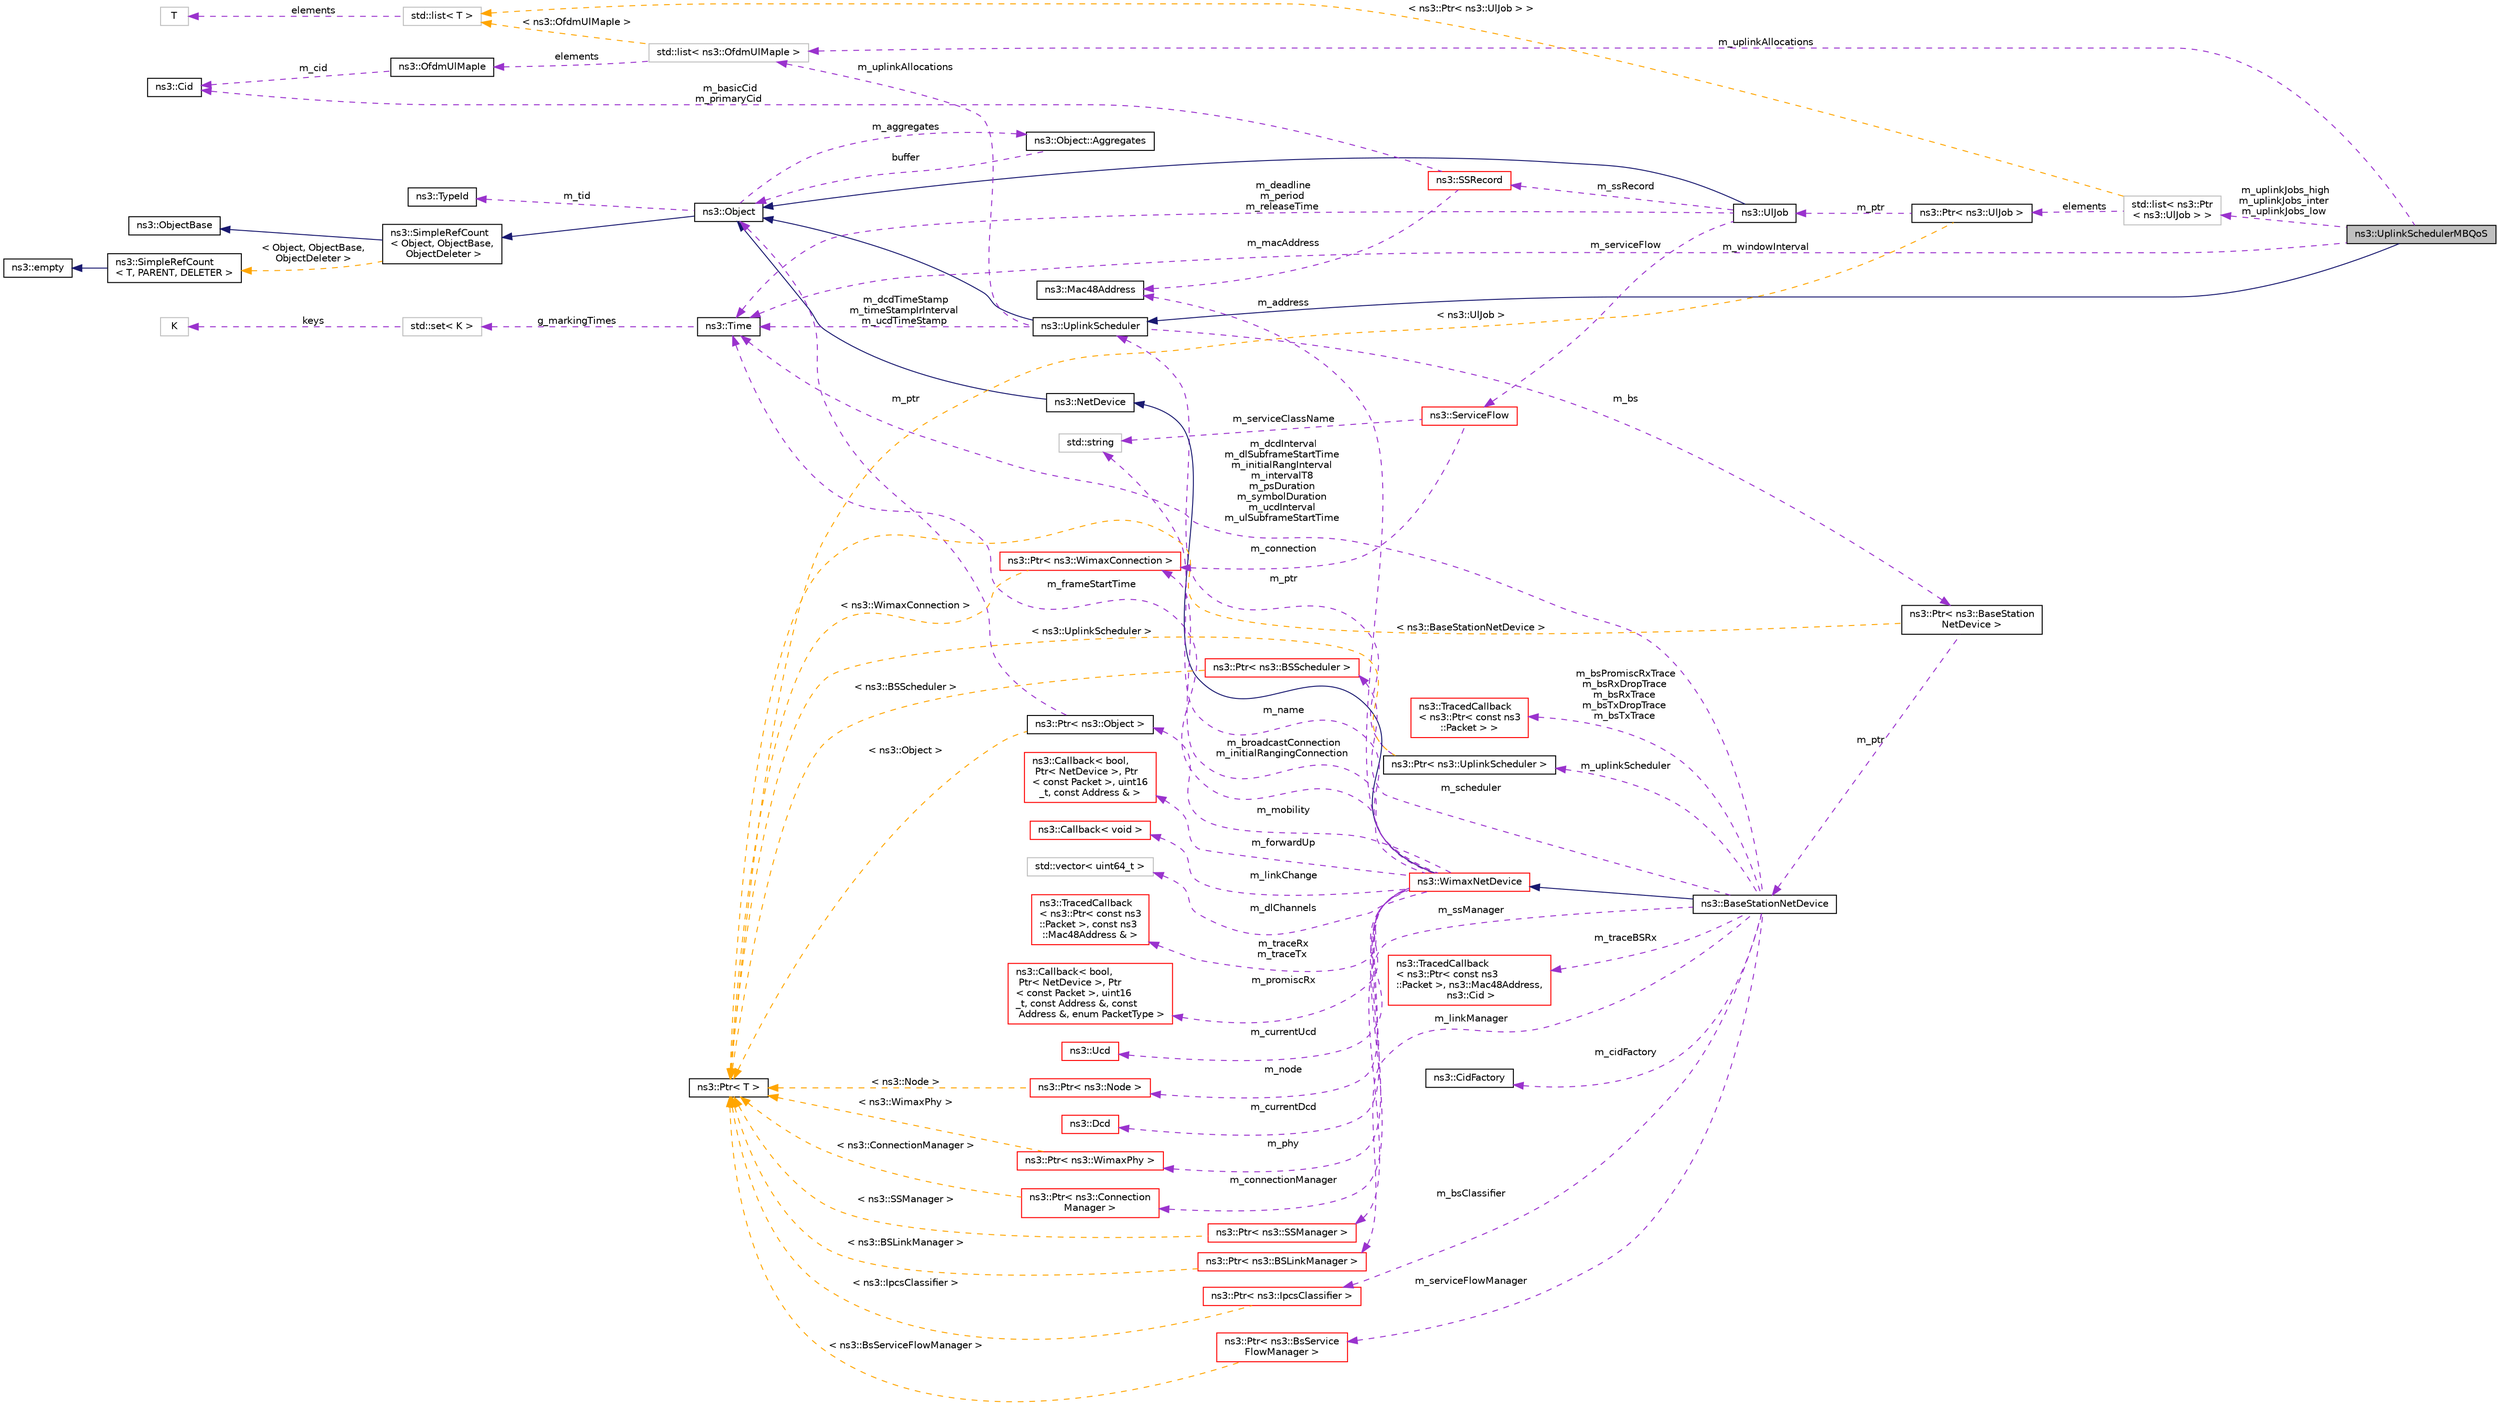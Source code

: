 digraph "ns3::UplinkSchedulerMBQoS"
{
 // LATEX_PDF_SIZE
  edge [fontname="Helvetica",fontsize="10",labelfontname="Helvetica",labelfontsize="10"];
  node [fontname="Helvetica",fontsize="10",shape=record];
  rankdir="LR";
  Node1 [label="ns3::UplinkSchedulerMBQoS",height=0.2,width=0.4,color="black", fillcolor="grey75", style="filled", fontcolor="black",tooltip="This class implements a Migration-based Quality of Service uplink scheduler(MBQoS)."];
  Node2 -> Node1 [dir="back",color="midnightblue",fontsize="10",style="solid",fontname="Helvetica"];
  Node2 [label="ns3::UplinkScheduler",height=0.2,width=0.4,color="black", fillcolor="white", style="filled",URL="$classns3_1_1_uplink_scheduler.html",tooltip="Virtual class for uplink scheduler."];
  Node3 -> Node2 [dir="back",color="midnightblue",fontsize="10",style="solid",fontname="Helvetica"];
  Node3 [label="ns3::Object",height=0.2,width=0.4,color="black", fillcolor="white", style="filled",URL="$classns3_1_1_object.html",tooltip="A base class which provides memory management and object aggregation."];
  Node4 -> Node3 [dir="back",color="midnightblue",fontsize="10",style="solid",fontname="Helvetica"];
  Node4 [label="ns3::SimpleRefCount\l\< Object, ObjectBase,\l ObjectDeleter \>",height=0.2,width=0.4,color="black", fillcolor="white", style="filled",URL="$classns3_1_1_simple_ref_count.html",tooltip=" "];
  Node5 -> Node4 [dir="back",color="midnightblue",fontsize="10",style="solid",fontname="Helvetica"];
  Node5 [label="ns3::ObjectBase",height=0.2,width=0.4,color="black", fillcolor="white", style="filled",URL="$classns3_1_1_object_base.html",tooltip="Anchor the ns-3 type and attribute system."];
  Node6 -> Node4 [dir="back",color="orange",fontsize="10",style="dashed",label=" \< Object, ObjectBase,\l ObjectDeleter \>" ,fontname="Helvetica"];
  Node6 [label="ns3::SimpleRefCount\l\< T, PARENT, DELETER \>",height=0.2,width=0.4,color="black", fillcolor="white", style="filled",URL="$classns3_1_1_simple_ref_count.html",tooltip="A template-based reference counting class."];
  Node7 -> Node6 [dir="back",color="midnightblue",fontsize="10",style="solid",fontname="Helvetica"];
  Node7 [label="ns3::empty",height=0.2,width=0.4,color="black", fillcolor="white", style="filled",URL="$classns3_1_1empty.html",tooltip="make Callback use a separate empty type"];
  Node8 -> Node3 [dir="back",color="darkorchid3",fontsize="10",style="dashed",label=" m_tid" ,fontname="Helvetica"];
  Node8 [label="ns3::TypeId",height=0.2,width=0.4,color="black", fillcolor="white", style="filled",URL="$classns3_1_1_type_id.html",tooltip="a unique identifier for an interface."];
  Node9 -> Node3 [dir="back",color="darkorchid3",fontsize="10",style="dashed",label=" m_aggregates" ,fontname="Helvetica"];
  Node9 [label="ns3::Object::Aggregates",height=0.2,width=0.4,color="black", fillcolor="white", style="filled",URL="$structns3_1_1_object_1_1_aggregates.html",tooltip="The list of Objects aggregated to this one."];
  Node3 -> Node9 [dir="back",color="darkorchid3",fontsize="10",style="dashed",label=" buffer" ,fontname="Helvetica"];
  Node10 -> Node2 [dir="back",color="darkorchid3",fontsize="10",style="dashed",label=" m_dcdTimeStamp\nm_timeStampIrInterval\nm_ucdTimeStamp" ,fontname="Helvetica"];
  Node10 [label="ns3::Time",height=0.2,width=0.4,color="black", fillcolor="white", style="filled",URL="$classns3_1_1_time.html",tooltip="Simulation virtual time values and global simulation resolution."];
  Node11 -> Node10 [dir="back",color="darkorchid3",fontsize="10",style="dashed",label=" g_markingTimes" ,fontname="Helvetica"];
  Node11 [label="std::set\< K \>",height=0.2,width=0.4,color="grey75", fillcolor="white", style="filled",tooltip=" "];
  Node12 -> Node11 [dir="back",color="darkorchid3",fontsize="10",style="dashed",label=" keys" ,fontname="Helvetica"];
  Node12 [label="K",height=0.2,width=0.4,color="grey75", fillcolor="white", style="filled",tooltip=" "];
  Node13 -> Node2 [dir="back",color="darkorchid3",fontsize="10",style="dashed",label=" m_bs" ,fontname="Helvetica"];
  Node13 [label="ns3::Ptr\< ns3::BaseStation\lNetDevice \>",height=0.2,width=0.4,color="black", fillcolor="white", style="filled",URL="$classns3_1_1_ptr.html",tooltip=" "];
  Node14 -> Node13 [dir="back",color="darkorchid3",fontsize="10",style="dashed",label=" m_ptr" ,fontname="Helvetica"];
  Node14 [label="ns3::BaseStationNetDevice",height=0.2,width=0.4,color="black", fillcolor="white", style="filled",URL="$classns3_1_1_base_station_net_device.html",tooltip=" "];
  Node15 -> Node14 [dir="back",color="midnightblue",fontsize="10",style="solid",fontname="Helvetica"];
  Node15 [label="ns3::WimaxNetDevice",height=0.2,width=0.4,color="red", fillcolor="white", style="filled",URL="$classns3_1_1_wimax_net_device.html",tooltip="Hold together all WiMAX-related objects in a NetDevice."];
  Node16 -> Node15 [dir="back",color="midnightblue",fontsize="10",style="solid",fontname="Helvetica"];
  Node16 [label="ns3::NetDevice",height=0.2,width=0.4,color="black", fillcolor="white", style="filled",URL="$classns3_1_1_net_device.html",tooltip="Network layer to device interface."];
  Node3 -> Node16 [dir="back",color="midnightblue",fontsize="10",style="solid",fontname="Helvetica"];
  Node17 -> Node15 [dir="back",color="darkorchid3",fontsize="10",style="dashed",label=" m_address" ,fontname="Helvetica"];
  Node17 [label="ns3::Mac48Address",height=0.2,width=0.4,color="black", fillcolor="white", style="filled",URL="$classns3_1_1_mac48_address.html",tooltip="an EUI-48 address"];
  Node18 -> Node15 [dir="back",color="darkorchid3",fontsize="10",style="dashed",label=" m_broadcastConnection\nm_initialRangingConnection" ,fontname="Helvetica"];
  Node18 [label="ns3::Ptr\< ns3::WimaxConnection \>",height=0.2,width=0.4,color="red", fillcolor="white", style="filled",URL="$classns3_1_1_ptr.html",tooltip=" "];
  Node48 -> Node18 [dir="back",color="orange",fontsize="10",style="dashed",label=" \< ns3::WimaxConnection \>" ,fontname="Helvetica"];
  Node48 [label="ns3::Ptr\< T \>",height=0.2,width=0.4,color="black", fillcolor="white", style="filled",URL="$classns3_1_1_ptr.html",tooltip="Smart pointer class similar to boost::intrusive_ptr."];
  Node74 -> Node15 [dir="back",color="darkorchid3",fontsize="10",style="dashed",label=" m_promiscRx" ,fontname="Helvetica"];
  Node74 [label="ns3::Callback\< bool,\l Ptr\< NetDevice \>, Ptr\l\< const Packet \>, uint16\l_t, const Address &, const\l Address &, enum PacketType \>",height=0.2,width=0.4,color="red", fillcolor="white", style="filled",URL="$classns3_1_1_callback.html",tooltip=" "];
  Node75 -> Node15 [dir="back",color="darkorchid3",fontsize="10",style="dashed",label=" m_connectionManager" ,fontname="Helvetica"];
  Node75 [label="ns3::Ptr\< ns3::Connection\lManager \>",height=0.2,width=0.4,color="red", fillcolor="white", style="filled",URL="$classns3_1_1_ptr.html",tooltip=" "];
  Node48 -> Node75 [dir="back",color="orange",fontsize="10",style="dashed",label=" \< ns3::ConnectionManager \>" ,fontname="Helvetica"];
  Node79 -> Node15 [dir="back",color="darkorchid3",fontsize="10",style="dashed",label=" m_currentUcd" ,fontname="Helvetica"];
  Node79 [label="ns3::Ucd",height=0.2,width=0.4,color="red", fillcolor="white", style="filled",URL="$classns3_1_1_ucd.html",tooltip="This class implements the UCD message as described by \"IEEE Standard for Local and metropolitan area ..."];
  Node84 -> Node15 [dir="back",color="darkorchid3",fontsize="10",style="dashed",label=" m_currentDcd" ,fontname="Helvetica"];
  Node84 [label="ns3::Dcd",height=0.2,width=0.4,color="red", fillcolor="white", style="filled",URL="$classns3_1_1_dcd.html",tooltip="This class implements Downlink channel descriptor as described by \"IEEE Standard for Local and metrop..."];
  Node89 -> Node15 [dir="back",color="darkorchid3",fontsize="10",style="dashed",label=" m_node" ,fontname="Helvetica"];
  Node89 [label="ns3::Ptr\< ns3::Node \>",height=0.2,width=0.4,color="red", fillcolor="white", style="filled",URL="$classns3_1_1_ptr.html",tooltip=" "];
  Node48 -> Node89 [dir="back",color="orange",fontsize="10",style="dashed",label=" \< ns3::Node \>" ,fontname="Helvetica"];
  Node111 -> Node15 [dir="back",color="darkorchid3",fontsize="10",style="dashed",label=" m_forwardUp" ,fontname="Helvetica"];
  Node111 [label="ns3::Callback\< bool,\l Ptr\< NetDevice \>, Ptr\l\< const Packet \>, uint16\l_t, const Address & \>",height=0.2,width=0.4,color="red", fillcolor="white", style="filled",URL="$classns3_1_1_callback.html",tooltip=" "];
  Node10 -> Node15 [dir="back",color="darkorchid3",fontsize="10",style="dashed",label=" m_frameStartTime" ,fontname="Helvetica"];
  Node112 -> Node15 [dir="back",color="darkorchid3",fontsize="10",style="dashed",label=" m_linkChange" ,fontname="Helvetica"];
  Node112 [label="ns3::Callback\< void \>",height=0.2,width=0.4,color="red", fillcolor="white", style="filled",URL="$classns3_1_1_callback.html",tooltip=" "];
  Node113 -> Node15 [dir="back",color="darkorchid3",fontsize="10",style="dashed",label=" m_dlChannels" ,fontname="Helvetica"];
  Node113 [label="std::vector\< uint64_t \>",height=0.2,width=0.4,color="grey75", fillcolor="white", style="filled",tooltip=" "];
  Node22 -> Node15 [dir="back",color="darkorchid3",fontsize="10",style="dashed",label=" m_name" ,fontname="Helvetica"];
  Node22 [label="std::string",height=0.2,width=0.4,color="grey75", fillcolor="white", style="filled",tooltip=" "];
  Node114 -> Node15 [dir="back",color="darkorchid3",fontsize="10",style="dashed",label=" m_phy" ,fontname="Helvetica"];
  Node114 [label="ns3::Ptr\< ns3::WimaxPhy \>",height=0.2,width=0.4,color="red", fillcolor="white", style="filled",URL="$classns3_1_1_ptr.html",tooltip=" "];
  Node48 -> Node114 [dir="back",color="orange",fontsize="10",style="dashed",label=" \< ns3::WimaxPhy \>" ,fontname="Helvetica"];
  Node123 -> Node15 [dir="back",color="darkorchid3",fontsize="10",style="dashed",label=" m_traceRx\nm_traceTx" ,fontname="Helvetica"];
  Node123 [label="ns3::TracedCallback\l\< ns3::Ptr\< const ns3\l::Packet \>, const ns3\l::Mac48Address & \>",height=0.2,width=0.4,color="red", fillcolor="white", style="filled",URL="$classns3_1_1_traced_callback.html",tooltip=" "];
  Node122 -> Node15 [dir="back",color="darkorchid3",fontsize="10",style="dashed",label=" m_mobility" ,fontname="Helvetica"];
  Node122 [label="ns3::Ptr\< ns3::Object \>",height=0.2,width=0.4,color="black", fillcolor="white", style="filled",URL="$classns3_1_1_ptr.html",tooltip=" "];
  Node3 -> Node122 [dir="back",color="darkorchid3",fontsize="10",style="dashed",label=" m_ptr" ,fontname="Helvetica"];
  Node48 -> Node122 [dir="back",color="orange",fontsize="10",style="dashed",label=" \< ns3::Object \>" ,fontname="Helvetica"];
  Node40 -> Node14 [dir="back",color="darkorchid3",fontsize="10",style="dashed",label=" m_bsPromiscRxTrace\nm_bsRxDropTrace\nm_bsRxTrace\nm_bsTxDropTrace\nm_bsTxTrace" ,fontname="Helvetica"];
  Node40 [label="ns3::TracedCallback\l\< ns3::Ptr\< const ns3\l::Packet \> \>",height=0.2,width=0.4,color="red", fillcolor="white", style="filled",URL="$classns3_1_1_traced_callback.html",tooltip=" "];
  Node128 -> Node14 [dir="back",color="darkorchid3",fontsize="10",style="dashed",label=" m_scheduler" ,fontname="Helvetica"];
  Node128 [label="ns3::Ptr\< ns3::BSScheduler \>",height=0.2,width=0.4,color="red", fillcolor="white", style="filled",URL="$classns3_1_1_ptr.html",tooltip=" "];
  Node48 -> Node128 [dir="back",color="orange",fontsize="10",style="dashed",label=" \< ns3::BSScheduler \>" ,fontname="Helvetica"];
  Node131 -> Node14 [dir="back",color="darkorchid3",fontsize="10",style="dashed",label=" m_linkManager" ,fontname="Helvetica"];
  Node131 [label="ns3::Ptr\< ns3::BSLinkManager \>",height=0.2,width=0.4,color="red", fillcolor="white", style="filled",URL="$classns3_1_1_ptr.html",tooltip=" "];
  Node48 -> Node131 [dir="back",color="orange",fontsize="10",style="dashed",label=" \< ns3::BSLinkManager \>" ,fontname="Helvetica"];
  Node133 -> Node14 [dir="back",color="darkorchid3",fontsize="10",style="dashed",label=" m_bsClassifier" ,fontname="Helvetica"];
  Node133 [label="ns3::Ptr\< ns3::IpcsClassifier \>",height=0.2,width=0.4,color="red", fillcolor="white", style="filled",URL="$classns3_1_1_ptr.html",tooltip=" "];
  Node48 -> Node133 [dir="back",color="orange",fontsize="10",style="dashed",label=" \< ns3::IpcsClassifier \>" ,fontname="Helvetica"];
  Node135 -> Node14 [dir="back",color="darkorchid3",fontsize="10",style="dashed",label=" m_uplinkScheduler" ,fontname="Helvetica"];
  Node135 [label="ns3::Ptr\< ns3::UplinkScheduler \>",height=0.2,width=0.4,color="black", fillcolor="white", style="filled",URL="$classns3_1_1_ptr.html",tooltip=" "];
  Node2 -> Node135 [dir="back",color="darkorchid3",fontsize="10",style="dashed",label=" m_ptr" ,fontname="Helvetica"];
  Node48 -> Node135 [dir="back",color="orange",fontsize="10",style="dashed",label=" \< ns3::UplinkScheduler \>" ,fontname="Helvetica"];
  Node136 -> Node14 [dir="back",color="darkorchid3",fontsize="10",style="dashed",label=" m_serviceFlowManager" ,fontname="Helvetica"];
  Node136 [label="ns3::Ptr\< ns3::BsService\lFlowManager \>",height=0.2,width=0.4,color="red", fillcolor="white", style="filled",URL="$classns3_1_1_ptr.html",tooltip=" "];
  Node48 -> Node136 [dir="back",color="orange",fontsize="10",style="dashed",label=" \< ns3::BsServiceFlowManager \>" ,fontname="Helvetica"];
  Node10 -> Node14 [dir="back",color="darkorchid3",fontsize="10",style="dashed",label=" m_dcdInterval\nm_dlSubframeStartTime\nm_initialRangInterval\nm_intervalT8\nm_psDuration\nm_symbolDuration\nm_ucdInterval\nm_ulSubframeStartTime" ,fontname="Helvetica"];
  Node140 -> Node14 [dir="back",color="darkorchid3",fontsize="10",style="dashed",label=" m_traceBSRx" ,fontname="Helvetica"];
  Node140 [label="ns3::TracedCallback\l\< ns3::Ptr\< const ns3\l::Packet \>, ns3::Mac48Address,\l ns3::Cid \>",height=0.2,width=0.4,color="red", fillcolor="white", style="filled",URL="$classns3_1_1_traced_callback.html",tooltip=" "];
  Node78 -> Node14 [dir="back",color="darkorchid3",fontsize="10",style="dashed",label=" m_cidFactory" ,fontname="Helvetica"];
  Node78 [label="ns3::CidFactory",height=0.2,width=0.4,color="black", fillcolor="white", style="filled",URL="$classns3_1_1_cid_factory.html",tooltip="This class is used exclusively by the BS to allocate CIDs to new connections."];
  Node141 -> Node14 [dir="back",color="darkorchid3",fontsize="10",style="dashed",label=" m_ssManager" ,fontname="Helvetica"];
  Node141 [label="ns3::Ptr\< ns3::SSManager \>",height=0.2,width=0.4,color="red", fillcolor="white", style="filled",URL="$classns3_1_1_ptr.html",tooltip=" "];
  Node48 -> Node141 [dir="back",color="orange",fontsize="10",style="dashed",label=" \< ns3::SSManager \>" ,fontname="Helvetica"];
  Node48 -> Node13 [dir="back",color="orange",fontsize="10",style="dashed",label=" \< ns3::BaseStationNetDevice \>" ,fontname="Helvetica"];
  Node146 -> Node2 [dir="back",color="darkorchid3",fontsize="10",style="dashed",label=" m_uplinkAllocations" ,fontname="Helvetica"];
  Node146 [label="std::list\< ns3::OfdmUlMapIe \>",height=0.2,width=0.4,color="grey75", fillcolor="white", style="filled",tooltip=" "];
  Node147 -> Node146 [dir="back",color="darkorchid3",fontsize="10",style="dashed",label=" elements" ,fontname="Helvetica"];
  Node147 [label="ns3::OfdmUlMapIe",height=0.2,width=0.4,color="black", fillcolor="white", style="filled",URL="$classns3_1_1_ofdm_ul_map_ie.html",tooltip="This class implements the UL-MAP_IE message as described by \"IEEE Standard for Local and metropolitan..."];
  Node35 -> Node147 [dir="back",color="darkorchid3",fontsize="10",style="dashed",label=" m_cid" ,fontname="Helvetica"];
  Node35 [label="ns3::Cid",height=0.2,width=0.4,color="black", fillcolor="white", style="filled",URL="$classns3_1_1_cid.html",tooltip="Cid class."];
  Node37 -> Node146 [dir="back",color="orange",fontsize="10",style="dashed",label=" \< ns3::OfdmUlMapIe \>" ,fontname="Helvetica"];
  Node37 [label="std::list\< T \>",height=0.2,width=0.4,color="grey75", fillcolor="white", style="filled",tooltip=" "];
  Node29 -> Node37 [dir="back",color="darkorchid3",fontsize="10",style="dashed",label=" elements" ,fontname="Helvetica"];
  Node29 [label="T",height=0.2,width=0.4,color="grey75", fillcolor="white", style="filled",tooltip=" "];
  Node148 -> Node1 [dir="back",color="darkorchid3",fontsize="10",style="dashed",label=" m_uplinkJobs_high\nm_uplinkJobs_inter\nm_uplinkJobs_low" ,fontname="Helvetica"];
  Node148 [label="std::list\< ns3::Ptr\l\< ns3::UlJob \> \>",height=0.2,width=0.4,color="grey75", fillcolor="white", style="filled",tooltip=" "];
  Node149 -> Node148 [dir="back",color="darkorchid3",fontsize="10",style="dashed",label=" elements" ,fontname="Helvetica"];
  Node149 [label="ns3::Ptr\< ns3::UlJob \>",height=0.2,width=0.4,color="black", fillcolor="white", style="filled",URL="$classns3_1_1_ptr.html",tooltip=" "];
  Node150 -> Node149 [dir="back",color="darkorchid3",fontsize="10",style="dashed",label=" m_ptr" ,fontname="Helvetica"];
  Node150 [label="ns3::UlJob",height=0.2,width=0.4,color="black", fillcolor="white", style="filled",URL="$classns3_1_1_ul_job.html",tooltip="this class implements a structure to compute the priority of service flows"];
  Node3 -> Node150 [dir="back",color="midnightblue",fontsize="10",style="solid",fontname="Helvetica"];
  Node20 -> Node150 [dir="back",color="darkorchid3",fontsize="10",style="dashed",label=" m_serviceFlow" ,fontname="Helvetica"];
  Node20 [label="ns3::ServiceFlow",height=0.2,width=0.4,color="red", fillcolor="white", style="filled",URL="$classns3_1_1_service_flow.html",tooltip="This class implements service flows as described by the IEEE-802.16 standard."];
  Node18 -> Node20 [dir="back",color="darkorchid3",fontsize="10",style="dashed",label=" m_connection" ,fontname="Helvetica"];
  Node22 -> Node20 [dir="back",color="darkorchid3",fontsize="10",style="dashed",label=" m_serviceClassName" ,fontname="Helvetica"];
  Node10 -> Node150 [dir="back",color="darkorchid3",fontsize="10",style="dashed",label=" m_deadline\nm_period\nm_releaseTime" ,fontname="Helvetica"];
  Node144 -> Node150 [dir="back",color="darkorchid3",fontsize="10",style="dashed",label=" m_ssRecord" ,fontname="Helvetica"];
  Node144 [label="ns3::SSRecord",height=0.2,width=0.4,color="red", fillcolor="white", style="filled",URL="$classns3_1_1_s_s_record.html",tooltip="This class is used by the base station to store some information related to subscriber station in the..."];
  Node17 -> Node144 [dir="back",color="darkorchid3",fontsize="10",style="dashed",label=" m_macAddress" ,fontname="Helvetica"];
  Node35 -> Node144 [dir="back",color="darkorchid3",fontsize="10",style="dashed",label=" m_basicCid\nm_primaryCid" ,fontname="Helvetica"];
  Node48 -> Node149 [dir="back",color="orange",fontsize="10",style="dashed",label=" \< ns3::UlJob \>" ,fontname="Helvetica"];
  Node37 -> Node148 [dir="back",color="orange",fontsize="10",style="dashed",label=" \< ns3::Ptr\< ns3::UlJob \> \>" ,fontname="Helvetica"];
  Node10 -> Node1 [dir="back",color="darkorchid3",fontsize="10",style="dashed",label=" m_windowInterval" ,fontname="Helvetica"];
  Node146 -> Node1 [dir="back",color="darkorchid3",fontsize="10",style="dashed",label=" m_uplinkAllocations" ,fontname="Helvetica"];
}

